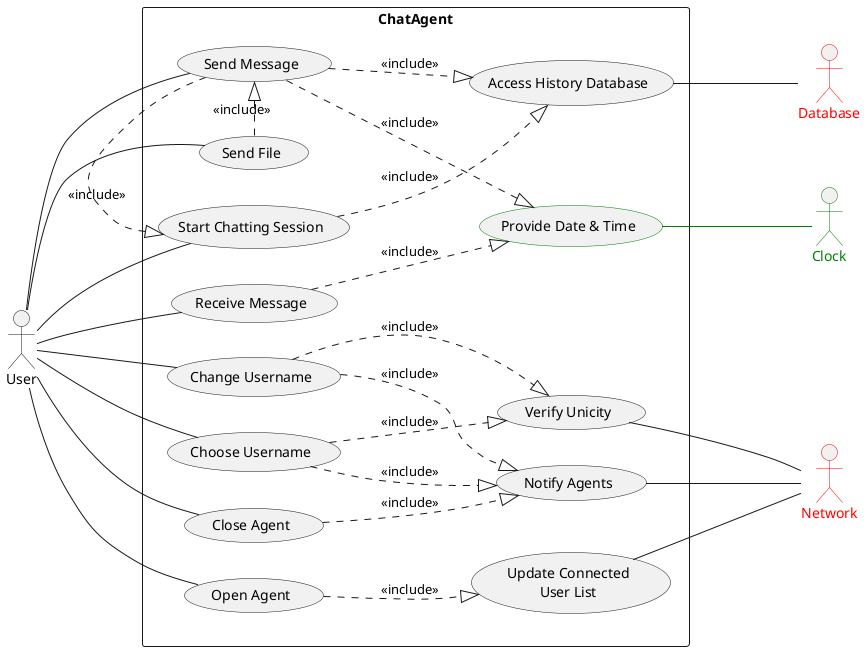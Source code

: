 @startuml usecase
left to right direction
:User: as user
    :Network: as network #line:red;text:red
    :Database: as db #line:red;text:red
    :Clock: as clock #line:green;text:green
rectangle ChatAgent{
 
 user--(Open Agent)
 user--(Close Agent)
 user--(Change Username)
 user--(Choose Username)
 user--(Start Chatting Session)

(Notify Agents)---network
(Verify Unicity)---network
(Update Connected\nUser List)--network
(Access History Database)---db
 
 (Provide Date & Time) #line:green
 (Provide Date & Time)---clock #green

 user--(Send Message)
 user--(Send File) 
 user--(Receive Message)
 
 (Send Message)<|.(Send File) : <<include>>
 
 (Close Agent)..|>(Notify Agents) : <<include>>

 (Start Chatting Session)<|.(Send Message) : <<include>>
 (Start Chatting Session).|>(Access History Database) : <<include>>
 (Send Message)..|>(Access History Database) : <<include>>
 (Send Message)..|>(Provide Date & Time) : <<include>>
 (Receive Message)..|>(Provide Date & Time) : <<include>>
 (Open Agent)..|>(Update Connected\nUser List) : <<include>>
 (Change Username)..|>(Notify Agents) : <<include>>
 (Choose Username)..|>(Notify Agents) : <<include>>
 (Choose Username)..|>(Verify Unicity) : <<include>>
 (Change Username)..|>(Verify Unicity) : <<include>>

}
@enduml